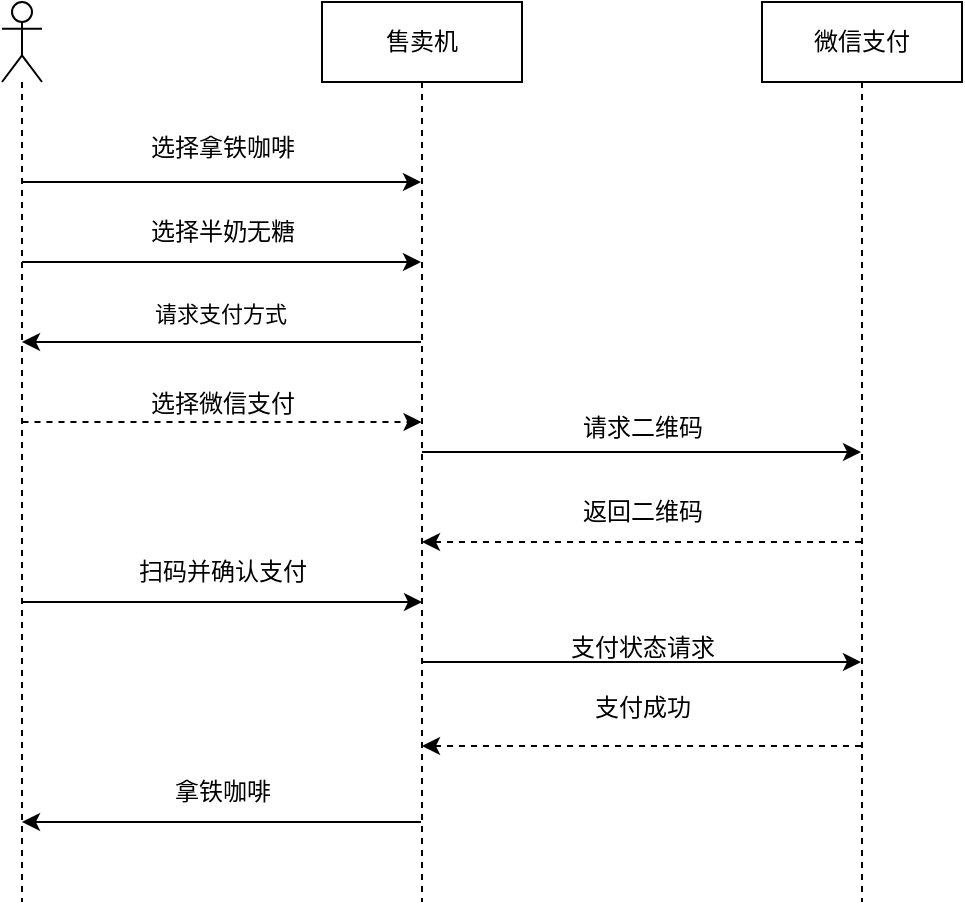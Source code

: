<mxfile version="24.4.0" type="github">
  <diagram name="Page-1" id="13e1069c-82ec-6db2-03f1-153e76fe0fe0">
    <mxGraphModel dx="946" dy="564" grid="1" gridSize="10" guides="1" tooltips="1" connect="1" arrows="1" fold="1" page="1" pageScale="1" pageWidth="1100" pageHeight="850" background="none" math="0" shadow="0">
      <root>
        <mxCell id="0" />
        <mxCell id="1" parent="0" />
        <mxCell id="z0hvQyYRtgJJoz0VUNvv-14" style="edgeStyle=orthogonalEdgeStyle;rounded=0;orthogonalLoop=1;jettySize=auto;html=1;curved=0;" edge="1" parent="1" source="z0hvQyYRtgJJoz0VUNvv-5" target="z0hvQyYRtgJJoz0VUNvv-6">
          <mxGeometry relative="1" as="geometry">
            <Array as="points">
              <mxPoint x="240" y="550" />
              <mxPoint x="240" y="550" />
            </Array>
          </mxGeometry>
        </mxCell>
        <mxCell id="z0hvQyYRtgJJoz0VUNvv-15" value="请求支付方式" style="edgeLabel;html=1;align=center;verticalAlign=middle;resizable=0;points=[];" vertex="1" connectable="0" parent="z0hvQyYRtgJJoz0VUNvv-14">
          <mxGeometry x="0.015" y="-8" relative="1" as="geometry">
            <mxPoint y="-6" as="offset" />
          </mxGeometry>
        </mxCell>
        <mxCell id="z0hvQyYRtgJJoz0VUNvv-22" style="edgeStyle=orthogonalEdgeStyle;rounded=0;orthogonalLoop=1;jettySize=auto;html=1;curved=0;" edge="1" parent="1" source="z0hvQyYRtgJJoz0VUNvv-5" target="z0hvQyYRtgJJoz0VUNvv-7">
          <mxGeometry relative="1" as="geometry" />
        </mxCell>
        <mxCell id="z0hvQyYRtgJJoz0VUNvv-5" value="售卖机" style="shape=umlLifeline;perimeter=lifelinePerimeter;whiteSpace=wrap;html=1;container=1;dropTarget=0;collapsible=0;recursiveResize=0;outlineConnect=0;portConstraint=eastwest;newEdgeStyle={&quot;curved&quot;:0,&quot;rounded&quot;:0};" vertex="1" parent="1">
          <mxGeometry x="290" y="380" width="100" height="450" as="geometry" />
        </mxCell>
        <mxCell id="z0hvQyYRtgJJoz0VUNvv-8" style="edgeStyle=orthogonalEdgeStyle;rounded=0;orthogonalLoop=1;jettySize=auto;html=1;curved=0;" edge="1" parent="1" source="z0hvQyYRtgJJoz0VUNvv-6" target="z0hvQyYRtgJJoz0VUNvv-5">
          <mxGeometry relative="1" as="geometry">
            <Array as="points">
              <mxPoint x="240" y="470" />
              <mxPoint x="240" y="470" />
            </Array>
          </mxGeometry>
        </mxCell>
        <mxCell id="z0hvQyYRtgJJoz0VUNvv-10" style="edgeStyle=orthogonalEdgeStyle;rounded=0;orthogonalLoop=1;jettySize=auto;html=1;curved=0;" edge="1" parent="1" source="z0hvQyYRtgJJoz0VUNvv-6" target="z0hvQyYRtgJJoz0VUNvv-5">
          <mxGeometry relative="1" as="geometry">
            <Array as="points">
              <mxPoint x="240" y="510" />
              <mxPoint x="240" y="510" />
            </Array>
          </mxGeometry>
        </mxCell>
        <mxCell id="z0hvQyYRtgJJoz0VUNvv-6" value="" style="shape=umlLifeline;perimeter=lifelinePerimeter;whiteSpace=wrap;html=1;container=1;dropTarget=0;collapsible=0;recursiveResize=0;outlineConnect=0;portConstraint=eastwest;newEdgeStyle={&quot;curved&quot;:0,&quot;rounded&quot;:0};participant=umlActor;" vertex="1" parent="1">
          <mxGeometry x="130" y="380" width="20" height="450" as="geometry" />
        </mxCell>
        <mxCell id="z0hvQyYRtgJJoz0VUNvv-7" value="微信支付" style="shape=umlLifeline;perimeter=lifelinePerimeter;whiteSpace=wrap;html=1;container=1;dropTarget=0;collapsible=0;recursiveResize=0;outlineConnect=0;portConstraint=eastwest;newEdgeStyle={&quot;curved&quot;:0,&quot;rounded&quot;:0};" vertex="1" parent="1">
          <mxGeometry x="510" y="380" width="100" height="450" as="geometry" />
        </mxCell>
        <mxCell id="z0hvQyYRtgJJoz0VUNvv-9" value="选择拿铁咖啡" style="text;html=1;align=center;verticalAlign=middle;resizable=0;points=[];autosize=1;strokeColor=none;fillColor=none;" vertex="1" parent="1">
          <mxGeometry x="190" y="438" width="100" height="30" as="geometry" />
        </mxCell>
        <mxCell id="z0hvQyYRtgJJoz0VUNvv-11" value="选择半奶无糖" style="text;html=1;align=center;verticalAlign=middle;resizable=0;points=[];autosize=1;strokeColor=none;fillColor=none;" vertex="1" parent="1">
          <mxGeometry x="190" y="480" width="100" height="30" as="geometry" />
        </mxCell>
        <mxCell id="z0hvQyYRtgJJoz0VUNvv-17" value="" style="edgeStyle=none;orthogonalLoop=1;jettySize=auto;html=1;rounded=0;dashed=1;" edge="1" parent="1">
          <mxGeometry width="100" relative="1" as="geometry">
            <mxPoint x="140.25" y="590" as="sourcePoint" />
            <mxPoint x="339.75" y="590" as="targetPoint" />
            <Array as="points" />
          </mxGeometry>
        </mxCell>
        <mxCell id="z0hvQyYRtgJJoz0VUNvv-20" value="选择微信支付" style="text;html=1;align=center;verticalAlign=middle;resizable=0;points=[];autosize=1;strokeColor=none;fillColor=none;" vertex="1" parent="1">
          <mxGeometry x="190" y="566" width="100" height="30" as="geometry" />
        </mxCell>
        <mxCell id="z0hvQyYRtgJJoz0VUNvv-23" value="请求二维码" style="text;html=1;align=center;verticalAlign=middle;resizable=0;points=[];autosize=1;strokeColor=none;fillColor=none;" vertex="1" parent="1">
          <mxGeometry x="410" y="578" width="80" height="30" as="geometry" />
        </mxCell>
        <mxCell id="z0hvQyYRtgJJoz0VUNvv-24" value="" style="edgeStyle=none;orthogonalLoop=1;jettySize=auto;html=1;rounded=0;" edge="1" parent="1" target="z0hvQyYRtgJJoz0VUNvv-5">
          <mxGeometry width="100" relative="1" as="geometry">
            <mxPoint x="340" y="650" as="sourcePoint" />
            <mxPoint x="440" y="650" as="targetPoint" />
            <Array as="points" />
          </mxGeometry>
        </mxCell>
        <mxCell id="z0hvQyYRtgJJoz0VUNvv-27" style="edgeStyle=orthogonalEdgeStyle;rounded=0;orthogonalLoop=1;jettySize=auto;html=1;curved=0;dashed=1;" edge="1" parent="1" source="z0hvQyYRtgJJoz0VUNvv-7">
          <mxGeometry relative="1" as="geometry">
            <mxPoint x="540" y="650" as="sourcePoint" />
            <mxPoint x="340" y="650" as="targetPoint" />
            <Array as="points">
              <mxPoint x="540" y="650" />
              <mxPoint x="540" y="650" />
            </Array>
          </mxGeometry>
        </mxCell>
        <mxCell id="z0hvQyYRtgJJoz0VUNvv-29" value="返回二维码" style="text;html=1;align=center;verticalAlign=middle;resizable=0;points=[];autosize=1;strokeColor=none;fillColor=none;" vertex="1" parent="1">
          <mxGeometry x="410" y="620" width="80" height="30" as="geometry" />
        </mxCell>
        <mxCell id="z0hvQyYRtgJJoz0VUNvv-30" value="" style="edgeStyle=none;orthogonalLoop=1;jettySize=auto;html=1;rounded=0;" edge="1" parent="1">
          <mxGeometry width="100" relative="1" as="geometry">
            <mxPoint x="140" y="680" as="sourcePoint" />
            <mxPoint x="340" y="680" as="targetPoint" />
            <Array as="points" />
          </mxGeometry>
        </mxCell>
        <mxCell id="z0hvQyYRtgJJoz0VUNvv-31" value="扫码并确认支付" style="text;html=1;align=center;verticalAlign=middle;resizable=0;points=[];autosize=1;strokeColor=none;fillColor=none;" vertex="1" parent="1">
          <mxGeometry x="185" y="650" width="110" height="30" as="geometry" />
        </mxCell>
        <mxCell id="z0hvQyYRtgJJoz0VUNvv-32" value="" style="edgeStyle=none;orthogonalLoop=1;jettySize=auto;html=1;rounded=0;" edge="1" parent="1" target="z0hvQyYRtgJJoz0VUNvv-7">
          <mxGeometry width="100" relative="1" as="geometry">
            <mxPoint x="340" y="710" as="sourcePoint" />
            <mxPoint x="440" y="710" as="targetPoint" />
            <Array as="points" />
          </mxGeometry>
        </mxCell>
        <mxCell id="z0hvQyYRtgJJoz0VUNvv-33" value="支付状态请求" style="text;html=1;align=center;verticalAlign=middle;resizable=0;points=[];autosize=1;strokeColor=none;fillColor=none;" vertex="1" parent="1">
          <mxGeometry x="400" y="688" width="100" height="30" as="geometry" />
        </mxCell>
        <mxCell id="z0hvQyYRtgJJoz0VUNvv-34" value="" style="edgeStyle=none;orthogonalLoop=1;jettySize=auto;html=1;rounded=0;dashed=1;" edge="1" parent="1">
          <mxGeometry width="100" relative="1" as="geometry">
            <mxPoint x="559.5" y="752" as="sourcePoint" />
            <mxPoint x="340" y="752" as="targetPoint" />
            <Array as="points" />
          </mxGeometry>
        </mxCell>
        <mxCell id="z0hvQyYRtgJJoz0VUNvv-35" value="支付成功" style="text;html=1;align=center;verticalAlign=middle;resizable=0;points=[];autosize=1;strokeColor=none;fillColor=none;" vertex="1" parent="1">
          <mxGeometry x="415" y="718" width="70" height="30" as="geometry" />
        </mxCell>
        <mxCell id="z0hvQyYRtgJJoz0VUNvv-36" value="" style="edgeStyle=none;orthogonalLoop=1;jettySize=auto;html=1;rounded=0;" edge="1" parent="1" source="z0hvQyYRtgJJoz0VUNvv-5">
          <mxGeometry width="100" relative="1" as="geometry">
            <mxPoint x="240" y="790" as="sourcePoint" />
            <mxPoint x="140" y="790" as="targetPoint" />
            <Array as="points" />
          </mxGeometry>
        </mxCell>
        <mxCell id="z0hvQyYRtgJJoz0VUNvv-37" value="拿铁咖啡" style="text;html=1;align=center;verticalAlign=middle;resizable=0;points=[];autosize=1;strokeColor=none;fillColor=none;" vertex="1" parent="1">
          <mxGeometry x="205" y="760" width="70" height="30" as="geometry" />
        </mxCell>
      </root>
    </mxGraphModel>
  </diagram>
</mxfile>
